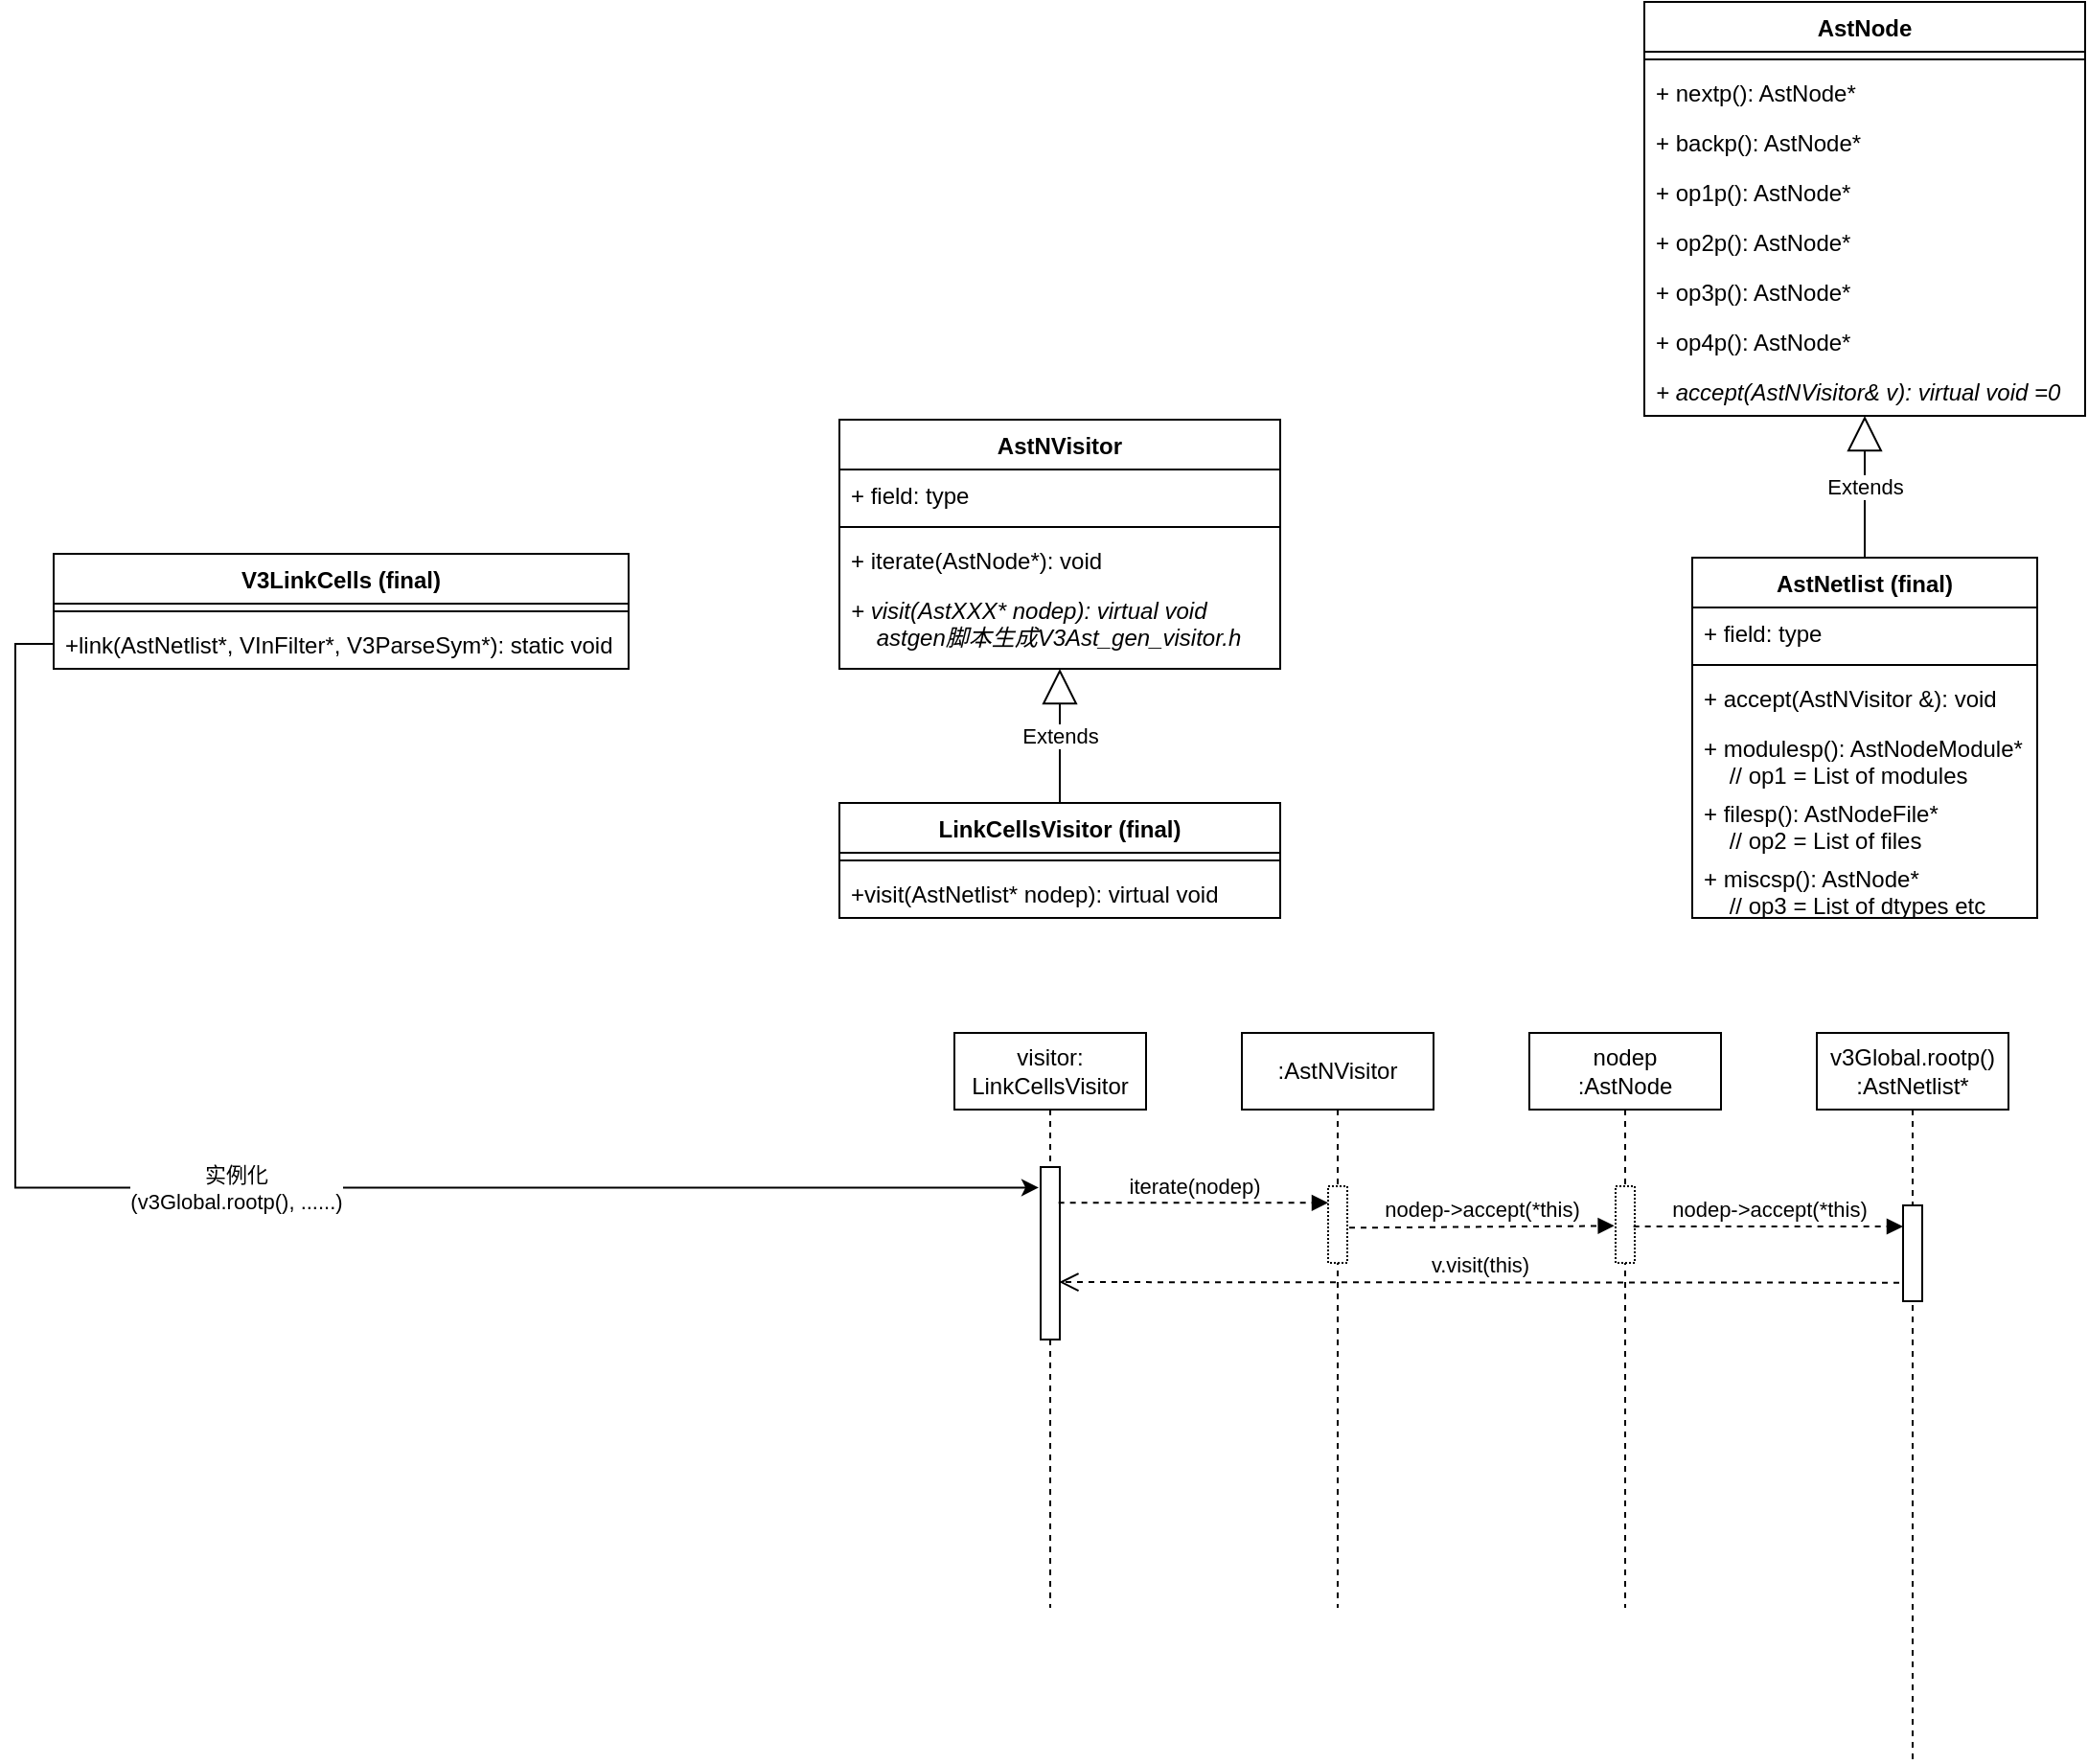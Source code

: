 <mxfile version="14.6.13" type="github">
  <diagram id="I5sImryGl6FJZrbQ-cl1" name="第 1 页">
    <mxGraphModel dx="1301" dy="1423" grid="1" gridSize="10" guides="1" tooltips="1" connect="1" arrows="1" fold="1" page="1" pageScale="1" pageWidth="827" pageHeight="1169" math="0" shadow="0">
      <root>
        <mxCell id="0" />
        <mxCell id="1" parent="0" />
        <mxCell id="oFazUV7s3_X-ZEu1s_ES-1" value="V3LinkCells (final)" style="swimlane;fontStyle=1;align=center;verticalAlign=top;childLayout=stackLayout;horizontal=1;startSize=26;horizontalStack=0;resizeParent=1;resizeParentMax=0;resizeLast=0;collapsible=1;marginBottom=0;" vertex="1" parent="1">
          <mxGeometry x="-280" y="60" width="300" height="60" as="geometry" />
        </mxCell>
        <mxCell id="oFazUV7s3_X-ZEu1s_ES-3" value="" style="line;strokeWidth=1;fillColor=none;align=left;verticalAlign=middle;spacingTop=-1;spacingLeft=3;spacingRight=3;rotatable=0;labelPosition=right;points=[];portConstraint=eastwest;" vertex="1" parent="oFazUV7s3_X-ZEu1s_ES-1">
          <mxGeometry y="26" width="300" height="8" as="geometry" />
        </mxCell>
        <mxCell id="oFazUV7s3_X-ZEu1s_ES-4" value="+link(AstNetlist*, VInFilter*, V3ParseSym*): static void " style="text;strokeColor=none;fillColor=none;align=left;verticalAlign=top;spacingLeft=4;spacingRight=4;overflow=hidden;rotatable=0;points=[[0,0.5],[1,0.5]];portConstraint=eastwest;" vertex="1" parent="oFazUV7s3_X-ZEu1s_ES-1">
          <mxGeometry y="34" width="300" height="26" as="geometry" />
        </mxCell>
        <mxCell id="oFazUV7s3_X-ZEu1s_ES-5" value="visitor: LinkCellsVisitor" style="shape=umlLifeline;perimeter=lifelinePerimeter;whiteSpace=wrap;html=1;container=1;collapsible=0;recursiveResize=0;outlineConnect=0;" vertex="1" parent="1">
          <mxGeometry x="190" y="310" width="100" height="300" as="geometry" />
        </mxCell>
        <mxCell id="oFazUV7s3_X-ZEu1s_ES-6" value="" style="html=1;points=[];perimeter=orthogonalPerimeter;" vertex="1" parent="oFazUV7s3_X-ZEu1s_ES-5">
          <mxGeometry x="45" y="70" width="10" height="90" as="geometry" />
        </mxCell>
        <mxCell id="oFazUV7s3_X-ZEu1s_ES-7" value="实例化&lt;br&gt;(v3Global.rootp(), ......)" style="edgeStyle=orthogonalEdgeStyle;rounded=0;orthogonalLoop=1;jettySize=auto;html=1;entryX=-0.1;entryY=0.119;entryDx=0;entryDy=0;entryPerimeter=0;exitX=0;exitY=0.5;exitDx=0;exitDy=0;" edge="1" parent="1" source="oFazUV7s3_X-ZEu1s_ES-4" target="oFazUV7s3_X-ZEu1s_ES-6">
          <mxGeometry relative="1" as="geometry">
            <mxPoint x="133.143" y="250" as="targetPoint" />
          </mxGeometry>
        </mxCell>
        <mxCell id="oFazUV7s3_X-ZEu1s_ES-8" value="LinkCellsVisitor (final)" style="swimlane;fontStyle=1;align=center;verticalAlign=top;childLayout=stackLayout;horizontal=1;startSize=26;horizontalStack=0;resizeParent=1;resizeParentMax=0;resizeLast=0;collapsible=1;marginBottom=0;" vertex="1" parent="1">
          <mxGeometry x="130" y="190" width="230" height="60" as="geometry" />
        </mxCell>
        <mxCell id="oFazUV7s3_X-ZEu1s_ES-9" value="" style="line;strokeWidth=1;fillColor=none;align=left;verticalAlign=middle;spacingTop=-1;spacingLeft=3;spacingRight=3;rotatable=0;labelPosition=right;points=[];portConstraint=eastwest;" vertex="1" parent="oFazUV7s3_X-ZEu1s_ES-8">
          <mxGeometry y="26" width="230" height="8" as="geometry" />
        </mxCell>
        <mxCell id="oFazUV7s3_X-ZEu1s_ES-10" value="+visit(AstNetlist* nodep): virtual void " style="text;strokeColor=none;fillColor=none;align=left;verticalAlign=top;spacingLeft=4;spacingRight=4;overflow=hidden;rotatable=0;points=[[0,0.5],[1,0.5]];portConstraint=eastwest;" vertex="1" parent="oFazUV7s3_X-ZEu1s_ES-8">
          <mxGeometry y="34" width="230" height="26" as="geometry" />
        </mxCell>
        <mxCell id="oFazUV7s3_X-ZEu1s_ES-14" value="AstNVisitor" style="swimlane;fontStyle=1;align=center;verticalAlign=top;childLayout=stackLayout;horizontal=1;startSize=26;horizontalStack=0;resizeParent=1;resizeParentMax=0;resizeLast=0;collapsible=1;marginBottom=0;" vertex="1" parent="1">
          <mxGeometry x="130" y="-10" width="230" height="130" as="geometry" />
        </mxCell>
        <mxCell id="oFazUV7s3_X-ZEu1s_ES-15" value="+ field: type" style="text;strokeColor=none;fillColor=none;align=left;verticalAlign=top;spacingLeft=4;spacingRight=4;overflow=hidden;rotatable=0;points=[[0,0.5],[1,0.5]];portConstraint=eastwest;" vertex="1" parent="oFazUV7s3_X-ZEu1s_ES-14">
          <mxGeometry y="26" width="230" height="26" as="geometry" />
        </mxCell>
        <mxCell id="oFazUV7s3_X-ZEu1s_ES-16" value="" style="line;strokeWidth=1;fillColor=none;align=left;verticalAlign=middle;spacingTop=-1;spacingLeft=3;spacingRight=3;rotatable=0;labelPosition=right;points=[];portConstraint=eastwest;" vertex="1" parent="oFazUV7s3_X-ZEu1s_ES-14">
          <mxGeometry y="52" width="230" height="8" as="geometry" />
        </mxCell>
        <mxCell id="oFazUV7s3_X-ZEu1s_ES-17" value="+ iterate(AstNode*): void" style="text;strokeColor=none;fillColor=none;align=left;verticalAlign=top;spacingLeft=4;spacingRight=4;overflow=hidden;rotatable=0;points=[[0,0.5],[1,0.5]];portConstraint=eastwest;" vertex="1" parent="oFazUV7s3_X-ZEu1s_ES-14">
          <mxGeometry y="60" width="230" height="26" as="geometry" />
        </mxCell>
        <mxCell id="oFazUV7s3_X-ZEu1s_ES-18" value="+ visit(AstXXX* nodep): virtual void&#xa;    astgen脚本生成V3Ast_gen_visitor.h" style="text;strokeColor=none;fillColor=none;align=left;verticalAlign=top;spacingLeft=4;spacingRight=4;overflow=hidden;rotatable=0;points=[[0,0.5],[1,0.5]];portConstraint=eastwest;fontStyle=2" vertex="1" parent="oFazUV7s3_X-ZEu1s_ES-14">
          <mxGeometry y="86" width="230" height="44" as="geometry" />
        </mxCell>
        <mxCell id="oFazUV7s3_X-ZEu1s_ES-19" value="Extends" style="endArrow=block;endSize=16;endFill=0;html=1;exitX=0.5;exitY=0;exitDx=0;exitDy=0;edgeStyle=orthogonalEdgeStyle;" edge="1" parent="1" source="oFazUV7s3_X-ZEu1s_ES-8" target="oFazUV7s3_X-ZEu1s_ES-14">
          <mxGeometry width="160" relative="1" as="geometry">
            <mxPoint x="170" y="400" as="sourcePoint" />
            <mxPoint x="300" y="280" as="targetPoint" />
          </mxGeometry>
        </mxCell>
        <mxCell id="oFazUV7s3_X-ZEu1s_ES-29" value="v3Global.rootp()&lt;br&gt;:AstNetlist*" style="shape=umlLifeline;perimeter=lifelinePerimeter;whiteSpace=wrap;html=1;container=1;collapsible=0;recursiveResize=0;outlineConnect=0;" vertex="1" parent="1">
          <mxGeometry x="640" y="310" width="100" height="380" as="geometry" />
        </mxCell>
        <mxCell id="oFazUV7s3_X-ZEu1s_ES-30" value="" style="html=1;points=[];perimeter=orthogonalPerimeter;" vertex="1" parent="oFazUV7s3_X-ZEu1s_ES-29">
          <mxGeometry x="45" y="90" width="10" height="50" as="geometry" />
        </mxCell>
        <mxCell id="oFazUV7s3_X-ZEu1s_ES-31" value=":AstNVisitor" style="shape=umlLifeline;perimeter=lifelinePerimeter;whiteSpace=wrap;html=1;container=1;collapsible=0;recursiveResize=0;outlineConnect=0;" vertex="1" parent="1">
          <mxGeometry x="340" y="310" width="100" height="300" as="geometry" />
        </mxCell>
        <mxCell id="oFazUV7s3_X-ZEu1s_ES-32" value="" style="html=1;points=[];perimeter=orthogonalPerimeter;dashed=1;dashPattern=1 1;" vertex="1" parent="oFazUV7s3_X-ZEu1s_ES-31">
          <mxGeometry x="45" y="80" width="10" height="40" as="geometry" />
        </mxCell>
        <mxCell id="oFazUV7s3_X-ZEu1s_ES-33" value="nodep&lt;br&gt;:AstNode" style="shape=umlLifeline;perimeter=lifelinePerimeter;whiteSpace=wrap;html=1;container=1;collapsible=0;recursiveResize=0;outlineConnect=0;" vertex="1" parent="1">
          <mxGeometry x="490" y="310" width="100" height="300" as="geometry" />
        </mxCell>
        <mxCell id="oFazUV7s3_X-ZEu1s_ES-34" value="" style="html=1;points=[];perimeter=orthogonalPerimeter;dashed=1;dashPattern=1 1;" vertex="1" parent="oFazUV7s3_X-ZEu1s_ES-33">
          <mxGeometry x="45" y="80" width="10" height="40" as="geometry" />
        </mxCell>
        <mxCell id="oFazUV7s3_X-ZEu1s_ES-36" value="iterate(nodep)" style="html=1;verticalAlign=bottom;endArrow=block;dashed=1;exitX=0.933;exitY=0.207;exitDx=0;exitDy=0;exitPerimeter=0;" edge="1" target="oFazUV7s3_X-ZEu1s_ES-32" parent="1" source="oFazUV7s3_X-ZEu1s_ES-6">
          <mxGeometry relative="1" as="geometry">
            <mxPoint x="250" y="412.92" as="sourcePoint" />
            <mxPoint x="436.06" y="412.92" as="targetPoint" />
          </mxGeometry>
        </mxCell>
        <mxCell id="oFazUV7s3_X-ZEu1s_ES-37" value="v.visit(this)" style="html=1;verticalAlign=bottom;endArrow=open;dashed=1;endSize=8;exitX=-0.2;exitY=0.807;entryX=0.967;entryY=0.667;entryDx=0;entryDy=0;entryPerimeter=0;exitDx=0;exitDy=0;exitPerimeter=0;" edge="1" source="oFazUV7s3_X-ZEu1s_ES-30" parent="1" target="oFazUV7s3_X-ZEu1s_ES-6">
          <mxGeometry relative="1" as="geometry">
            <mxPoint x="310" y="440" as="targetPoint" />
            <mxPoint x="380" y="440.0" as="sourcePoint" />
          </mxGeometry>
        </mxCell>
        <mxCell id="oFazUV7s3_X-ZEu1s_ES-38" value="nodep-&amp;gt;accept(*this)" style="html=1;verticalAlign=bottom;endArrow=block;dashed=1;exitX=1.1;exitY=0.542;exitDx=0;exitDy=0;exitPerimeter=0;entryX=-0.067;entryY=0.517;entryDx=0;entryDy=0;entryPerimeter=0;" edge="1" parent="1" source="oFazUV7s3_X-ZEu1s_ES-32" target="oFazUV7s3_X-ZEu1s_ES-34">
          <mxGeometry relative="1" as="geometry">
            <mxPoint x="261.06" y="413.44" as="sourcePoint" />
            <mxPoint x="560" y="413" as="targetPoint" />
          </mxGeometry>
        </mxCell>
        <mxCell id="oFazUV7s3_X-ZEu1s_ES-39" value="nodep-&amp;gt;accept(*this)" style="html=1;verticalAlign=bottom;endArrow=block;dashed=1;exitX=0.933;exitY=0.525;exitDx=0;exitDy=0;exitPerimeter=0;" edge="1" parent="1" source="oFazUV7s3_X-ZEu1s_ES-34" target="oFazUV7s3_X-ZEu1s_ES-30">
          <mxGeometry relative="1" as="geometry">
            <mxPoint x="590" y="423" as="sourcePoint" />
            <mxPoint x="700" y="423" as="targetPoint" />
          </mxGeometry>
        </mxCell>
        <mxCell id="oFazUV7s3_X-ZEu1s_ES-40" value="AstNetlist (final)" style="swimlane;fontStyle=1;align=center;verticalAlign=top;childLayout=stackLayout;horizontal=1;startSize=26;horizontalStack=0;resizeParent=1;resizeParentMax=0;resizeLast=0;collapsible=1;marginBottom=0;" vertex="1" parent="1">
          <mxGeometry x="575" y="62" width="180" height="188" as="geometry" />
        </mxCell>
        <mxCell id="oFazUV7s3_X-ZEu1s_ES-41" value="+ field: type" style="text;strokeColor=none;fillColor=none;align=left;verticalAlign=top;spacingLeft=4;spacingRight=4;overflow=hidden;rotatable=0;points=[[0,0.5],[1,0.5]];portConstraint=eastwest;" vertex="1" parent="oFazUV7s3_X-ZEu1s_ES-40">
          <mxGeometry y="26" width="180" height="26" as="geometry" />
        </mxCell>
        <mxCell id="oFazUV7s3_X-ZEu1s_ES-42" value="" style="line;strokeWidth=1;fillColor=none;align=left;verticalAlign=middle;spacingTop=-1;spacingLeft=3;spacingRight=3;rotatable=0;labelPosition=right;points=[];portConstraint=eastwest;" vertex="1" parent="oFazUV7s3_X-ZEu1s_ES-40">
          <mxGeometry y="52" width="180" height="8" as="geometry" />
        </mxCell>
        <mxCell id="oFazUV7s3_X-ZEu1s_ES-43" value="+ accept(AstNVisitor &amp;): void" style="text;strokeColor=none;fillColor=none;align=left;verticalAlign=top;spacingLeft=4;spacingRight=4;overflow=hidden;rotatable=0;points=[[0,0.5],[1,0.5]];portConstraint=eastwest;" vertex="1" parent="oFazUV7s3_X-ZEu1s_ES-40">
          <mxGeometry y="60" width="180" height="26" as="geometry" />
        </mxCell>
        <mxCell id="oFazUV7s3_X-ZEu1s_ES-44" value="+ modulesp(): AstNodeModule*&#xa;    // op1 = List of modules" style="text;strokeColor=none;fillColor=none;align=left;verticalAlign=top;spacingLeft=4;spacingRight=4;overflow=hidden;rotatable=0;points=[[0,0.5],[1,0.5]];portConstraint=eastwest;" vertex="1" parent="oFazUV7s3_X-ZEu1s_ES-40">
          <mxGeometry y="86" width="180" height="34" as="geometry" />
        </mxCell>
        <mxCell id="oFazUV7s3_X-ZEu1s_ES-45" value="+ filesp(): AstNodeFile*&#xa;    // op2 = List of files" style="text;strokeColor=none;fillColor=none;align=left;verticalAlign=top;spacingLeft=4;spacingRight=4;overflow=hidden;rotatable=0;points=[[0,0.5],[1,0.5]];portConstraint=eastwest;" vertex="1" parent="oFazUV7s3_X-ZEu1s_ES-40">
          <mxGeometry y="120" width="180" height="34" as="geometry" />
        </mxCell>
        <mxCell id="oFazUV7s3_X-ZEu1s_ES-46" value="+ miscsp(): AstNode*&#xa;    // op3 = List of dtypes etc" style="text;strokeColor=none;fillColor=none;align=left;verticalAlign=top;spacingLeft=4;spacingRight=4;overflow=hidden;rotatable=0;points=[[0,0.5],[1,0.5]];portConstraint=eastwest;" vertex="1" parent="oFazUV7s3_X-ZEu1s_ES-40">
          <mxGeometry y="154" width="180" height="34" as="geometry" />
        </mxCell>
        <mxCell id="oFazUV7s3_X-ZEu1s_ES-47" value="AstNode" style="swimlane;fontStyle=1;align=center;verticalAlign=top;childLayout=stackLayout;horizontal=1;startSize=26;horizontalStack=0;resizeParent=1;resizeParentMax=0;resizeLast=0;collapsible=1;marginBottom=0;" vertex="1" parent="1">
          <mxGeometry x="550" y="-228" width="230" height="216" as="geometry" />
        </mxCell>
        <mxCell id="oFazUV7s3_X-ZEu1s_ES-48" value="" style="line;strokeWidth=1;fillColor=none;align=left;verticalAlign=middle;spacingTop=-1;spacingLeft=3;spacingRight=3;rotatable=0;labelPosition=right;points=[];portConstraint=eastwest;" vertex="1" parent="oFazUV7s3_X-ZEu1s_ES-47">
          <mxGeometry y="26" width="230" height="8" as="geometry" />
        </mxCell>
        <mxCell id="oFazUV7s3_X-ZEu1s_ES-49" value="+ nextp(): AstNode*" style="text;strokeColor=none;fillColor=none;align=left;verticalAlign=top;spacingLeft=4;spacingRight=4;overflow=hidden;rotatable=0;points=[[0,0.5],[1,0.5]];portConstraint=eastwest;" vertex="1" parent="oFazUV7s3_X-ZEu1s_ES-47">
          <mxGeometry y="34" width="230" height="26" as="geometry" />
        </mxCell>
        <mxCell id="oFazUV7s3_X-ZEu1s_ES-50" value="+ backp(): AstNode*" style="text;strokeColor=none;fillColor=none;align=left;verticalAlign=top;spacingLeft=4;spacingRight=4;overflow=hidden;rotatable=0;points=[[0,0.5],[1,0.5]];portConstraint=eastwest;" vertex="1" parent="oFazUV7s3_X-ZEu1s_ES-47">
          <mxGeometry y="60" width="230" height="26" as="geometry" />
        </mxCell>
        <mxCell id="oFazUV7s3_X-ZEu1s_ES-51" value="+ op1p(): AstNode*" style="text;strokeColor=none;fillColor=none;align=left;verticalAlign=top;spacingLeft=4;spacingRight=4;overflow=hidden;rotatable=0;points=[[0,0.5],[1,0.5]];portConstraint=eastwest;" vertex="1" parent="oFazUV7s3_X-ZEu1s_ES-47">
          <mxGeometry y="86" width="230" height="26" as="geometry" />
        </mxCell>
        <mxCell id="oFazUV7s3_X-ZEu1s_ES-52" value="+ op2p(): AstNode*" style="text;strokeColor=none;fillColor=none;align=left;verticalAlign=top;spacingLeft=4;spacingRight=4;overflow=hidden;rotatable=0;points=[[0,0.5],[1,0.5]];portConstraint=eastwest;" vertex="1" parent="oFazUV7s3_X-ZEu1s_ES-47">
          <mxGeometry y="112" width="230" height="26" as="geometry" />
        </mxCell>
        <mxCell id="oFazUV7s3_X-ZEu1s_ES-53" value="+ op3p(): AstNode*" style="text;strokeColor=none;fillColor=none;align=left;verticalAlign=top;spacingLeft=4;spacingRight=4;overflow=hidden;rotatable=0;points=[[0,0.5],[1,0.5]];portConstraint=eastwest;" vertex="1" parent="oFazUV7s3_X-ZEu1s_ES-47">
          <mxGeometry y="138" width="230" height="26" as="geometry" />
        </mxCell>
        <mxCell id="oFazUV7s3_X-ZEu1s_ES-54" value="+ op4p(): AstNode*" style="text;strokeColor=none;fillColor=none;align=left;verticalAlign=top;spacingLeft=4;spacingRight=4;overflow=hidden;rotatable=0;points=[[0,0.5],[1,0.5]];portConstraint=eastwest;" vertex="1" parent="oFazUV7s3_X-ZEu1s_ES-47">
          <mxGeometry y="164" width="230" height="26" as="geometry" />
        </mxCell>
        <mxCell id="oFazUV7s3_X-ZEu1s_ES-55" value="+ accept(AstNVisitor&amp; v): virtual void =0" style="text;strokeColor=none;fillColor=none;align=left;verticalAlign=top;spacingLeft=4;spacingRight=4;overflow=hidden;rotatable=0;points=[[0,0.5],[1,0.5]];portConstraint=eastwest;fontStyle=2" vertex="1" parent="oFazUV7s3_X-ZEu1s_ES-47">
          <mxGeometry y="190" width="230" height="26" as="geometry" />
        </mxCell>
        <mxCell id="oFazUV7s3_X-ZEu1s_ES-56" value="Extends" style="endArrow=block;endSize=16;endFill=0;html=1;edgeStyle=orthogonalEdgeStyle;" edge="1" parent="1" source="oFazUV7s3_X-ZEu1s_ES-40" target="oFazUV7s3_X-ZEu1s_ES-47">
          <mxGeometry width="160" relative="1" as="geometry">
            <mxPoint x="605" y="282" as="sourcePoint" />
            <mxPoint x="725" y="-40" as="targetPoint" />
          </mxGeometry>
        </mxCell>
      </root>
    </mxGraphModel>
  </diagram>
</mxfile>
